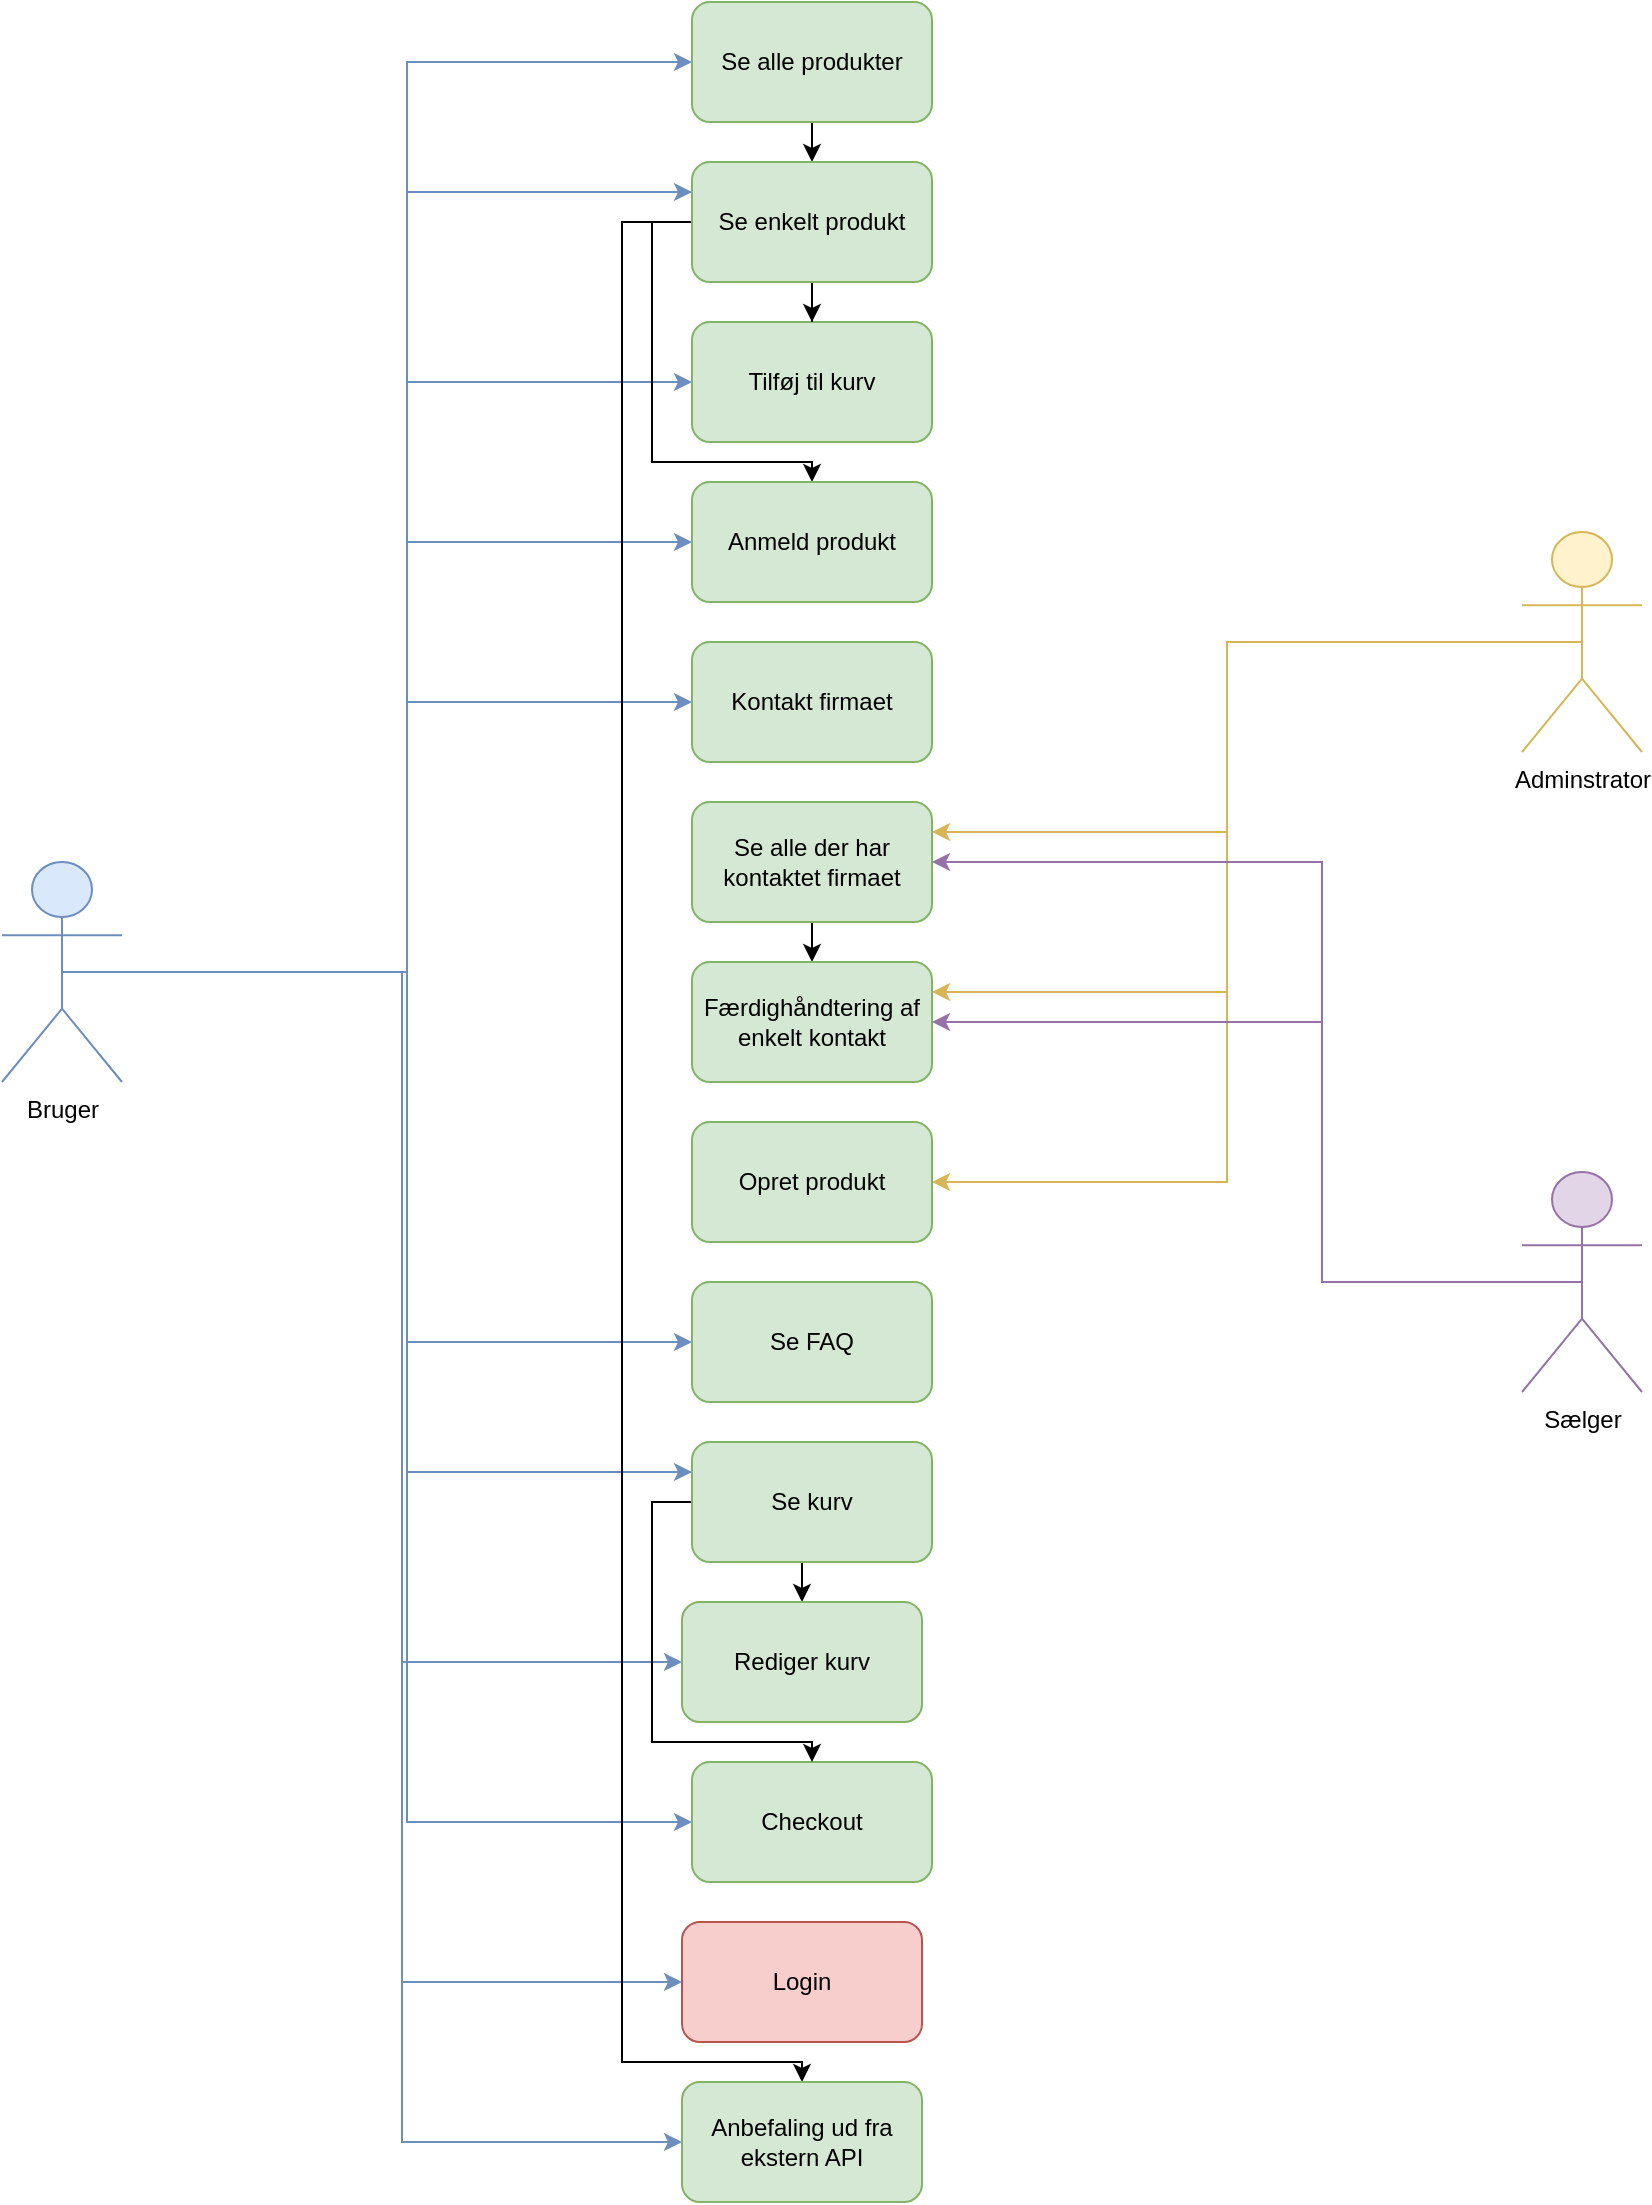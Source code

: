 <mxfile version="12.3.8" type="github" pages="1"><diagram id="2_K_3bx08yl6V2J_AxVs" name="Page-1"><mxGraphModel dx="925" dy="518" grid="1" gridSize="10" guides="1" tooltips="1" connect="1" arrows="1" fold="1" page="1" pageScale="1" pageWidth="850" pageHeight="1100" math="0" shadow="0"><root><mxCell id="0"/><mxCell id="1" parent="0"/><mxCell id="MeQQoYaffKyTU_eVGx_L-45" style="edgeStyle=orthogonalEdgeStyle;rounded=0;orthogonalLoop=1;jettySize=auto;html=1;exitX=0.5;exitY=0.5;exitDx=0;exitDy=0;exitPerimeter=0;entryX=0;entryY=0.5;entryDx=0;entryDy=0;fillColor=#dae8fc;strokeColor=#6c8ebf;" edge="1" parent="1" source="MeQQoYaffKyTU_eVGx_L-4" target="MeQQoYaffKyTU_eVGx_L-7"><mxGeometry relative="1" as="geometry"/></mxCell><mxCell id="MeQQoYaffKyTU_eVGx_L-46" style="edgeStyle=orthogonalEdgeStyle;rounded=0;orthogonalLoop=1;jettySize=auto;html=1;exitX=0.5;exitY=0.5;exitDx=0;exitDy=0;exitPerimeter=0;entryX=0;entryY=0.25;entryDx=0;entryDy=0;fillColor=#dae8fc;strokeColor=#6c8ebf;" edge="1" parent="1" source="MeQQoYaffKyTU_eVGx_L-4" target="MeQQoYaffKyTU_eVGx_L-16"><mxGeometry relative="1" as="geometry"/></mxCell><mxCell id="MeQQoYaffKyTU_eVGx_L-50" style="edgeStyle=orthogonalEdgeStyle;rounded=0;orthogonalLoop=1;jettySize=auto;html=1;exitX=0.5;exitY=0.5;exitDx=0;exitDy=0;exitPerimeter=0;entryX=0;entryY=0.5;entryDx=0;entryDy=0;fillColor=#dae8fc;strokeColor=#6c8ebf;" edge="1" parent="1" source="MeQQoYaffKyTU_eVGx_L-4" target="MeQQoYaffKyTU_eVGx_L-8"><mxGeometry relative="1" as="geometry"/></mxCell><mxCell id="MeQQoYaffKyTU_eVGx_L-51" style="edgeStyle=orthogonalEdgeStyle;rounded=0;orthogonalLoop=1;jettySize=auto;html=1;exitX=0.5;exitY=0.5;exitDx=0;exitDy=0;exitPerimeter=0;entryX=0;entryY=0.5;entryDx=0;entryDy=0;fillColor=#dae8fc;strokeColor=#6c8ebf;" edge="1" parent="1" source="MeQQoYaffKyTU_eVGx_L-4" target="MeQQoYaffKyTU_eVGx_L-18"><mxGeometry relative="1" as="geometry"><mxPoint x="160" y="380" as="targetPoint"/></mxGeometry></mxCell><mxCell id="MeQQoYaffKyTU_eVGx_L-55" style="edgeStyle=orthogonalEdgeStyle;rounded=0;orthogonalLoop=1;jettySize=auto;html=1;exitX=0.5;exitY=0.5;exitDx=0;exitDy=0;exitPerimeter=0;entryX=0;entryY=0.5;entryDx=0;entryDy=0;fillColor=#dae8fc;strokeColor=#6c8ebf;" edge="1" parent="1" source="MeQQoYaffKyTU_eVGx_L-4" target="MeQQoYaffKyTU_eVGx_L-12"><mxGeometry relative="1" as="geometry"/></mxCell><mxCell id="MeQQoYaffKyTU_eVGx_L-56" style="edgeStyle=orthogonalEdgeStyle;rounded=0;orthogonalLoop=1;jettySize=auto;html=1;exitX=0.5;exitY=0.5;exitDx=0;exitDy=0;exitPerimeter=0;entryX=0;entryY=0.5;entryDx=0;entryDy=0;fillColor=#dae8fc;strokeColor=#6c8ebf;" edge="1" parent="1" source="MeQQoYaffKyTU_eVGx_L-4" target="MeQQoYaffKyTU_eVGx_L-17"><mxGeometry relative="1" as="geometry"/></mxCell><mxCell id="MeQQoYaffKyTU_eVGx_L-57" style="edgeStyle=orthogonalEdgeStyle;rounded=0;orthogonalLoop=1;jettySize=auto;html=1;exitX=0.5;exitY=0.5;exitDx=0;exitDy=0;exitPerimeter=0;entryX=0;entryY=0.25;entryDx=0;entryDy=0;fillColor=#dae8fc;strokeColor=#6c8ebf;" edge="1" parent="1" source="MeQQoYaffKyTU_eVGx_L-4" target="MeQQoYaffKyTU_eVGx_L-25"><mxGeometry relative="1" as="geometry"/></mxCell><mxCell id="MeQQoYaffKyTU_eVGx_L-58" style="edgeStyle=orthogonalEdgeStyle;rounded=0;orthogonalLoop=1;jettySize=auto;html=1;exitX=0.5;exitY=0.5;exitDx=0;exitDy=0;exitPerimeter=0;entryX=0;entryY=0.5;entryDx=0;entryDy=0;fillColor=#dae8fc;strokeColor=#6c8ebf;" edge="1" parent="1" source="MeQQoYaffKyTU_eVGx_L-4" target="MeQQoYaffKyTU_eVGx_L-27"><mxGeometry relative="1" as="geometry"/></mxCell><mxCell id="MeQQoYaffKyTU_eVGx_L-59" style="edgeStyle=orthogonalEdgeStyle;rounded=0;orthogonalLoop=1;jettySize=auto;html=1;exitX=0.5;exitY=0.5;exitDx=0;exitDy=0;exitPerimeter=0;entryX=0;entryY=0.5;entryDx=0;entryDy=0;fillColor=#dae8fc;strokeColor=#6c8ebf;" edge="1" parent="1" source="MeQQoYaffKyTU_eVGx_L-4" target="MeQQoYaffKyTU_eVGx_L-10"><mxGeometry relative="1" as="geometry"/></mxCell><mxCell id="MeQQoYaffKyTU_eVGx_L-60" style="edgeStyle=orthogonalEdgeStyle;rounded=0;orthogonalLoop=1;jettySize=auto;html=1;exitX=0.5;exitY=0.5;exitDx=0;exitDy=0;exitPerimeter=0;entryX=0;entryY=0.5;entryDx=0;entryDy=0;fillColor=#dae8fc;strokeColor=#6c8ebf;" edge="1" parent="1" source="MeQQoYaffKyTU_eVGx_L-4" target="MeQQoYaffKyTU_eVGx_L-48"><mxGeometry relative="1" as="geometry"/></mxCell><mxCell id="MeQQoYaffKyTU_eVGx_L-61" style="edgeStyle=orthogonalEdgeStyle;rounded=0;orthogonalLoop=1;jettySize=auto;html=1;exitX=0.5;exitY=0.5;exitDx=0;exitDy=0;exitPerimeter=0;entryX=0;entryY=0.5;entryDx=0;entryDy=0;fillColor=#dae8fc;strokeColor=#6c8ebf;" edge="1" parent="1" source="MeQQoYaffKyTU_eVGx_L-4" target="MeQQoYaffKyTU_eVGx_L-24"><mxGeometry relative="1" as="geometry"/></mxCell><mxCell id="MeQQoYaffKyTU_eVGx_L-4" value="Bruger" style="shape=umlActor;verticalLabelPosition=bottom;labelBackgroundColor=#ffffff;verticalAlign=top;html=1;outlineConnect=0;fillColor=#dae8fc;strokeColor=#6c8ebf;" vertex="1" parent="1"><mxGeometry y="500" width="60" height="110" as="geometry"/></mxCell><mxCell id="MeQQoYaffKyTU_eVGx_L-64" style="edgeStyle=orthogonalEdgeStyle;rounded=0;orthogonalLoop=1;jettySize=auto;html=1;exitX=0.5;exitY=0.5;exitDx=0;exitDy=0;exitPerimeter=0;entryX=1;entryY=0.25;entryDx=0;entryDy=0;fillColor=#fff2cc;strokeColor=#d6b656;" edge="1" parent="1" source="MeQQoYaffKyTU_eVGx_L-6" target="MeQQoYaffKyTU_eVGx_L-13"><mxGeometry relative="1" as="geometry"/></mxCell><mxCell id="MeQQoYaffKyTU_eVGx_L-65" style="edgeStyle=orthogonalEdgeStyle;rounded=0;orthogonalLoop=1;jettySize=auto;html=1;exitX=0.5;exitY=0.5;exitDx=0;exitDy=0;exitPerimeter=0;entryX=1;entryY=0.25;entryDx=0;entryDy=0;fillColor=#fff2cc;strokeColor=#d6b656;" edge="1" parent="1" source="MeQQoYaffKyTU_eVGx_L-6" target="MeQQoYaffKyTU_eVGx_L-15"><mxGeometry relative="1" as="geometry"/></mxCell><mxCell id="MeQQoYaffKyTU_eVGx_L-66" style="edgeStyle=orthogonalEdgeStyle;rounded=0;orthogonalLoop=1;jettySize=auto;html=1;exitX=0.5;exitY=0.5;exitDx=0;exitDy=0;exitPerimeter=0;fillColor=#fff2cc;strokeColor=#d6b656;entryX=1;entryY=0.5;entryDx=0;entryDy=0;" edge="1" parent="1" source="MeQQoYaffKyTU_eVGx_L-6" target="MeQQoYaffKyTU_eVGx_L-14"><mxGeometry relative="1" as="geometry"><mxPoint x="560" y="360" as="targetPoint"/></mxGeometry></mxCell><mxCell id="MeQQoYaffKyTU_eVGx_L-6" value="Adminstrator" style="shape=umlActor;verticalLabelPosition=bottom;labelBackgroundColor=#ffffff;verticalAlign=top;html=1;outlineConnect=0;fillColor=#fff2cc;strokeColor=#d6b656;" vertex="1" parent="1"><mxGeometry x="760" y="335" width="60" height="110" as="geometry"/></mxCell><mxCell id="MeQQoYaffKyTU_eVGx_L-37" style="edgeStyle=orthogonalEdgeStyle;rounded=0;orthogonalLoop=1;jettySize=auto;html=1;exitX=0.5;exitY=1;exitDx=0;exitDy=0;entryX=0.5;entryY=0;entryDx=0;entryDy=0;" edge="1" parent="1" source="MeQQoYaffKyTU_eVGx_L-7" target="MeQQoYaffKyTU_eVGx_L-16"><mxGeometry relative="1" as="geometry"/></mxCell><mxCell id="MeQQoYaffKyTU_eVGx_L-7" value="Se alle produkter" style="rounded=1;whiteSpace=wrap;html=1;fillColor=#d5e8d4;strokeColor=#82b366;" vertex="1" parent="1"><mxGeometry x="345" y="70" width="120" height="60" as="geometry"/></mxCell><mxCell id="MeQQoYaffKyTU_eVGx_L-8" value="Tilføj til kurv" style="rounded=1;whiteSpace=wrap;html=1;fillColor=#d5e8d4;strokeColor=#82b366;" vertex="1" parent="1"><mxGeometry x="345" y="230" width="120" height="60" as="geometry"/></mxCell><mxCell id="MeQQoYaffKyTU_eVGx_L-10" value="Checkout" style="rounded=1;whiteSpace=wrap;html=1;fillColor=#d5e8d4;strokeColor=#82b366;" vertex="1" parent="1"><mxGeometry x="345" y="950" width="120" height="60" as="geometry"/></mxCell><mxCell id="MeQQoYaffKyTU_eVGx_L-12" value="Kontakt firmaet" style="rounded=1;whiteSpace=wrap;html=1;fillColor=#d5e8d4;strokeColor=#82b366;" vertex="1" parent="1"><mxGeometry x="345" y="390" width="120" height="60" as="geometry"/></mxCell><mxCell id="MeQQoYaffKyTU_eVGx_L-40" style="edgeStyle=orthogonalEdgeStyle;rounded=0;orthogonalLoop=1;jettySize=auto;html=1;exitX=0.5;exitY=1;exitDx=0;exitDy=0;entryX=0.5;entryY=0;entryDx=0;entryDy=0;" edge="1" parent="1" source="MeQQoYaffKyTU_eVGx_L-13" target="MeQQoYaffKyTU_eVGx_L-15"><mxGeometry relative="1" as="geometry"/></mxCell><mxCell id="MeQQoYaffKyTU_eVGx_L-13" value="Se alle der har kontaktet firmaet" style="rounded=1;whiteSpace=wrap;html=1;fillColor=#d5e8d4;strokeColor=#82b366;" vertex="1" parent="1"><mxGeometry x="345" y="470" width="120" height="60" as="geometry"/></mxCell><mxCell id="MeQQoYaffKyTU_eVGx_L-14" value="Opret produkt" style="rounded=1;whiteSpace=wrap;html=1;fillColor=#d5e8d4;strokeColor=#82b366;" vertex="1" parent="1"><mxGeometry x="345" y="630" width="120" height="60" as="geometry"/></mxCell><mxCell id="MeQQoYaffKyTU_eVGx_L-15" value="Færdighåndtering af enkelt kontakt" style="rounded=1;whiteSpace=wrap;html=1;fillColor=#d5e8d4;strokeColor=#82b366;" vertex="1" parent="1"><mxGeometry x="345" y="550" width="120" height="60" as="geometry"/></mxCell><mxCell id="MeQQoYaffKyTU_eVGx_L-38" style="edgeStyle=orthogonalEdgeStyle;rounded=0;orthogonalLoop=1;jettySize=auto;html=1;exitX=0.5;exitY=1;exitDx=0;exitDy=0;" edge="1" parent="1" source="MeQQoYaffKyTU_eVGx_L-16" target="MeQQoYaffKyTU_eVGx_L-8"><mxGeometry relative="1" as="geometry"/></mxCell><mxCell id="MeQQoYaffKyTU_eVGx_L-49" style="edgeStyle=orthogonalEdgeStyle;rounded=0;orthogonalLoop=1;jettySize=auto;html=1;exitX=0;exitY=0.5;exitDx=0;exitDy=0;entryX=0.5;entryY=0;entryDx=0;entryDy=0;" edge="1" parent="1" source="MeQQoYaffKyTU_eVGx_L-16" target="MeQQoYaffKyTU_eVGx_L-48"><mxGeometry relative="1" as="geometry"><Array as="points"><mxPoint x="310" y="180"/><mxPoint x="310" y="1100"/><mxPoint x="400" y="1100"/></Array></mxGeometry></mxCell><mxCell id="MeQQoYaffKyTU_eVGx_L-52" style="edgeStyle=orthogonalEdgeStyle;rounded=0;orthogonalLoop=1;jettySize=auto;html=1;exitX=0;exitY=0.5;exitDx=0;exitDy=0;" edge="1" parent="1" source="MeQQoYaffKyTU_eVGx_L-16" target="MeQQoYaffKyTU_eVGx_L-18"><mxGeometry relative="1" as="geometry"><mxPoint x="405" y="280" as="targetPoint"/><Array as="points"><mxPoint x="325" y="180"/><mxPoint x="325" y="300"/><mxPoint x="405" y="300"/></Array></mxGeometry></mxCell><mxCell id="MeQQoYaffKyTU_eVGx_L-16" value="Se enkelt produkt" style="rounded=1;whiteSpace=wrap;html=1;fillColor=#d5e8d4;strokeColor=#82b366;" vertex="1" parent="1"><mxGeometry x="345" y="150" width="120" height="60" as="geometry"/></mxCell><mxCell id="MeQQoYaffKyTU_eVGx_L-17" value="Se FAQ" style="rounded=1;whiteSpace=wrap;html=1;fillColor=#d5e8d4;strokeColor=#82b366;" vertex="1" parent="1"><mxGeometry x="345" y="710" width="120" height="60" as="geometry"/></mxCell><mxCell id="MeQQoYaffKyTU_eVGx_L-18" value="Anmeld produkt" style="rounded=1;whiteSpace=wrap;html=1;fillColor=#d5e8d4;strokeColor=#82b366;" vertex="1" parent="1"><mxGeometry x="345" y="310" width="120" height="60" as="geometry"/></mxCell><mxCell id="MeQQoYaffKyTU_eVGx_L-62" style="edgeStyle=orthogonalEdgeStyle;rounded=0;orthogonalLoop=1;jettySize=auto;html=1;exitX=0.5;exitY=0.5;exitDx=0;exitDy=0;exitPerimeter=0;entryX=1;entryY=0.5;entryDx=0;entryDy=0;fillColor=#e1d5e7;strokeColor=#9673a6;" edge="1" parent="1" source="MeQQoYaffKyTU_eVGx_L-19" target="MeQQoYaffKyTU_eVGx_L-13"><mxGeometry relative="1" as="geometry"><Array as="points"><mxPoint x="660" y="710"/><mxPoint x="660" y="500"/></Array></mxGeometry></mxCell><mxCell id="MeQQoYaffKyTU_eVGx_L-63" style="edgeStyle=orthogonalEdgeStyle;rounded=0;orthogonalLoop=1;jettySize=auto;html=1;exitX=0.5;exitY=0.5;exitDx=0;exitDy=0;exitPerimeter=0;entryX=1;entryY=0.5;entryDx=0;entryDy=0;fillColor=#e1d5e7;strokeColor=#9673a6;" edge="1" parent="1" source="MeQQoYaffKyTU_eVGx_L-19" target="MeQQoYaffKyTU_eVGx_L-15"><mxGeometry relative="1" as="geometry"><Array as="points"><mxPoint x="660" y="710"/><mxPoint x="660" y="580"/></Array></mxGeometry></mxCell><mxCell id="MeQQoYaffKyTU_eVGx_L-19" value="Sælger" style="shape=umlActor;verticalLabelPosition=bottom;labelBackgroundColor=#ffffff;verticalAlign=top;html=1;outlineConnect=0;fillColor=#e1d5e7;strokeColor=#9673a6;" vertex="1" parent="1"><mxGeometry x="760" y="655" width="60" height="110" as="geometry"/></mxCell><mxCell id="MeQQoYaffKyTU_eVGx_L-24" value="Login" style="rounded=1;whiteSpace=wrap;html=1;fillColor=#f8cecc;strokeColor=#b85450;" vertex="1" parent="1"><mxGeometry x="340" y="1030" width="120" height="60" as="geometry"/></mxCell><mxCell id="MeQQoYaffKyTU_eVGx_L-41" style="edgeStyle=orthogonalEdgeStyle;rounded=0;orthogonalLoop=1;jettySize=auto;html=1;exitX=0.5;exitY=1;exitDx=0;exitDy=0;entryX=0.5;entryY=0;entryDx=0;entryDy=0;" edge="1" parent="1" source="MeQQoYaffKyTU_eVGx_L-25" target="MeQQoYaffKyTU_eVGx_L-27"><mxGeometry relative="1" as="geometry"/></mxCell><mxCell id="MeQQoYaffKyTU_eVGx_L-42" style="edgeStyle=orthogonalEdgeStyle;rounded=0;orthogonalLoop=1;jettySize=auto;html=1;exitX=0;exitY=0.5;exitDx=0;exitDy=0;" edge="1" parent="1" source="MeQQoYaffKyTU_eVGx_L-25"><mxGeometry relative="1" as="geometry"><mxPoint x="405" y="950" as="targetPoint"/><Array as="points"><mxPoint x="325" y="820"/><mxPoint x="325" y="940"/><mxPoint x="405" y="940"/><mxPoint x="405" y="950"/></Array></mxGeometry></mxCell><mxCell id="MeQQoYaffKyTU_eVGx_L-25" value="Se kurv" style="rounded=1;whiteSpace=wrap;html=1;fillColor=#d5e8d4;strokeColor=#82b366;" vertex="1" parent="1"><mxGeometry x="345" y="790" width="120" height="60" as="geometry"/></mxCell><mxCell id="MeQQoYaffKyTU_eVGx_L-27" value="Rediger kurv" style="rounded=1;whiteSpace=wrap;html=1;fillColor=#d5e8d4;strokeColor=#82b366;" vertex="1" parent="1"><mxGeometry x="340" y="870" width="120" height="60" as="geometry"/></mxCell><mxCell id="MeQQoYaffKyTU_eVGx_L-48" value="Anbefaling ud fra ekstern API" style="rounded=1;whiteSpace=wrap;html=1;fillColor=#d5e8d4;strokeColor=#82b366;" vertex="1" parent="1"><mxGeometry x="340" y="1110" width="120" height="60" as="geometry"/></mxCell></root></mxGraphModel></diagram></mxfile>